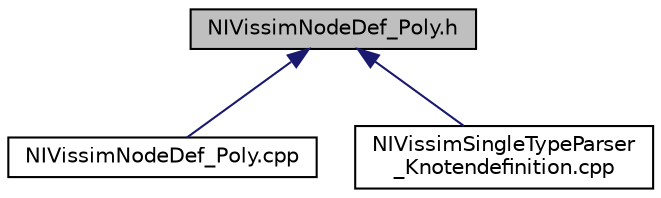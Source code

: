 digraph "NIVissimNodeDef_Poly.h"
{
  edge [fontname="Helvetica",fontsize="10",labelfontname="Helvetica",labelfontsize="10"];
  node [fontname="Helvetica",fontsize="10",shape=record];
  Node20 [label="NIVissimNodeDef_Poly.h",height=0.2,width=0.4,color="black", fillcolor="grey75", style="filled", fontcolor="black"];
  Node20 -> Node21 [dir="back",color="midnightblue",fontsize="10",style="solid",fontname="Helvetica"];
  Node21 [label="NIVissimNodeDef_Poly.cpp",height=0.2,width=0.4,color="black", fillcolor="white", style="filled",URL="$d9/d9c/_n_i_vissim_node_def___poly_8cpp.html"];
  Node20 -> Node22 [dir="back",color="midnightblue",fontsize="10",style="solid",fontname="Helvetica"];
  Node22 [label="NIVissimSingleTypeParser\l_Knotendefinition.cpp",height=0.2,width=0.4,color="black", fillcolor="white", style="filled",URL="$d7/da3/_n_i_vissim_single_type_parser___knotendefinition_8cpp.html"];
}
